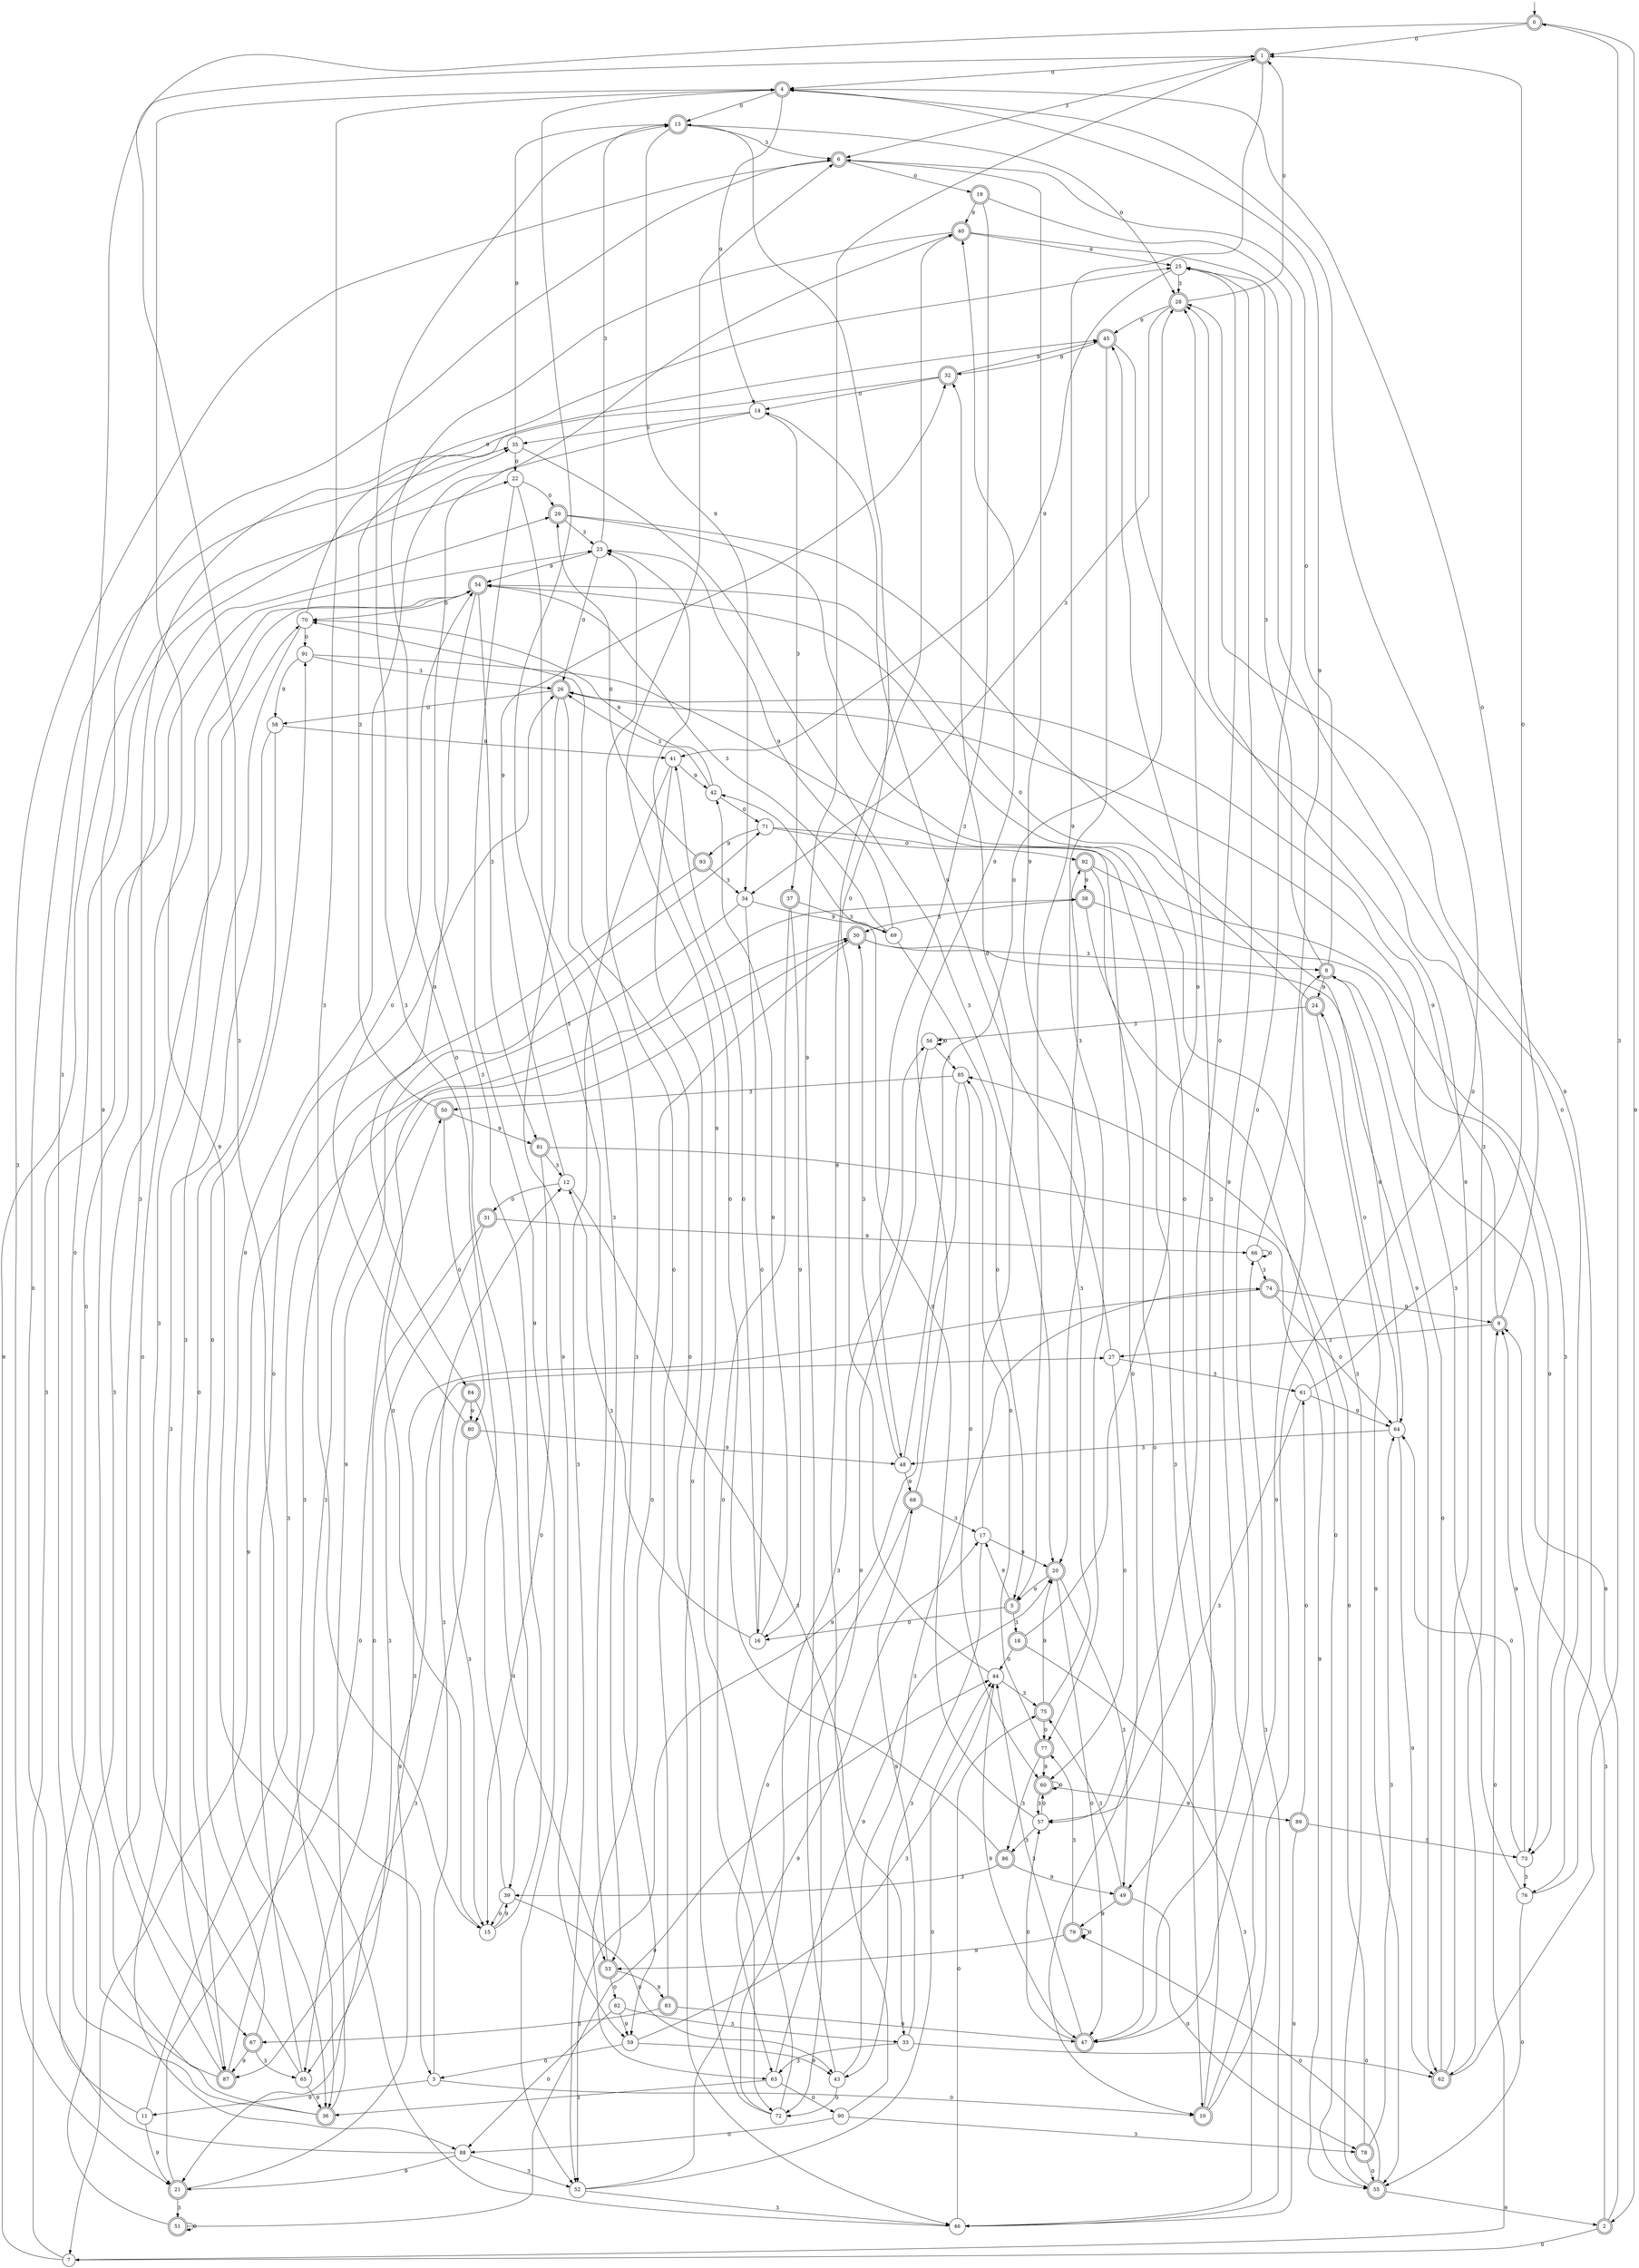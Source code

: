 digraph g {

	s0 [shape="doublecircle" label="0"];
	s1 [shape="doublecircle" label="1"];
	s2 [shape="doublecircle" label="2"];
	s3 [shape="circle" label="3"];
	s4 [shape="doublecircle" label="4"];
	s5 [shape="doublecircle" label="5"];
	s6 [shape="doublecircle" label="6"];
	s7 [shape="circle" label="7"];
	s8 [shape="doublecircle" label="8"];
	s9 [shape="doublecircle" label="9"];
	s10 [shape="doublecircle" label="10"];
	s11 [shape="circle" label="11"];
	s12 [shape="circle" label="12"];
	s13 [shape="doublecircle" label="13"];
	s14 [shape="circle" label="14"];
	s15 [shape="circle" label="15"];
	s16 [shape="circle" label="16"];
	s17 [shape="circle" label="17"];
	s18 [shape="doublecircle" label="18"];
	s19 [shape="doublecircle" label="19"];
	s20 [shape="doublecircle" label="20"];
	s21 [shape="doublecircle" label="21"];
	s22 [shape="circle" label="22"];
	s23 [shape="circle" label="23"];
	s24 [shape="doublecircle" label="24"];
	s25 [shape="circle" label="25"];
	s26 [shape="doublecircle" label="26"];
	s27 [shape="circle" label="27"];
	s28 [shape="doublecircle" label="28"];
	s29 [shape="doublecircle" label="29"];
	s30 [shape="doublecircle" label="30"];
	s31 [shape="doublecircle" label="31"];
	s32 [shape="doublecircle" label="32"];
	s33 [shape="circle" label="33"];
	s34 [shape="circle" label="34"];
	s35 [shape="circle" label="35"];
	s36 [shape="doublecircle" label="36"];
	s37 [shape="doublecircle" label="37"];
	s38 [shape="doublecircle" label="38"];
	s39 [shape="circle" label="39"];
	s40 [shape="doublecircle" label="40"];
	s41 [shape="circle" label="41"];
	s42 [shape="circle" label="42"];
	s43 [shape="circle" label="43"];
	s44 [shape="circle" label="44"];
	s45 [shape="doublecircle" label="45"];
	s46 [shape="circle" label="46"];
	s47 [shape="doublecircle" label="47"];
	s48 [shape="circle" label="48"];
	s49 [shape="doublecircle" label="49"];
	s50 [shape="doublecircle" label="50"];
	s51 [shape="doublecircle" label="51"];
	s52 [shape="circle" label="52"];
	s53 [shape="doublecircle" label="53"];
	s54 [shape="doublecircle" label="54"];
	s55 [shape="doublecircle" label="55"];
	s56 [shape="circle" label="56"];
	s57 [shape="circle" label="57"];
	s58 [shape="circle" label="58"];
	s59 [shape="circle" label="59"];
	s60 [shape="doublecircle" label="60"];
	s61 [shape="circle" label="61"];
	s62 [shape="doublecircle" label="62"];
	s63 [shape="circle" label="63"];
	s64 [shape="circle" label="64"];
	s65 [shape="circle" label="65"];
	s66 [shape="circle" label="66"];
	s67 [shape="doublecircle" label="67"];
	s68 [shape="doublecircle" label="68"];
	s69 [shape="circle" label="69"];
	s70 [shape="circle" label="70"];
	s71 [shape="circle" label="71"];
	s72 [shape="circle" label="72"];
	s73 [shape="circle" label="73"];
	s74 [shape="doublecircle" label="74"];
	s75 [shape="doublecircle" label="75"];
	s76 [shape="circle" label="76"];
	s77 [shape="doublecircle" label="77"];
	s78 [shape="doublecircle" label="78"];
	s79 [shape="doublecircle" label="79"];
	s80 [shape="doublecircle" label="80"];
	s81 [shape="doublecircle" label="81"];
	s82 [shape="circle" label="82"];
	s83 [shape="doublecircle" label="83"];
	s84 [shape="doublecircle" label="84"];
	s85 [shape="circle" label="85"];
	s86 [shape="doublecircle" label="86"];
	s87 [shape="doublecircle" label="87"];
	s88 [shape="circle" label="88"];
	s89 [shape="doublecircle" label="89"];
	s90 [shape="circle" label="90"];
	s91 [shape="circle" label="91"];
	s92 [shape="doublecircle" label="92"];
	s93 [shape="doublecircle" label="93"];
	s0 -> s1 [label="0"];
	s0 -> s2 [label="9"];
	s0 -> s3 [label="3"];
	s1 -> s4 [label="0"];
	s1 -> s5 [label="9"];
	s1 -> s6 [label="3"];
	s2 -> s7 [label="0"];
	s2 -> s8 [label="9"];
	s2 -> s9 [label="3"];
	s3 -> s10 [label="0"];
	s3 -> s11 [label="9"];
	s3 -> s12 [label="3"];
	s4 -> s13 [label="0"];
	s4 -> s14 [label="9"];
	s4 -> s15 [label="3"];
	s5 -> s16 [label="0"];
	s5 -> s17 [label="9"];
	s5 -> s18 [label="3"];
	s6 -> s19 [label="0"];
	s6 -> s20 [label="9"];
	s6 -> s21 [label="3"];
	s7 -> s9 [label="0"];
	s7 -> s22 [label="9"];
	s7 -> s23 [label="3"];
	s8 -> s6 [label="0"];
	s8 -> s24 [label="9"];
	s8 -> s25 [label="3"];
	s9 -> s4 [label="0"];
	s9 -> s26 [label="9"];
	s9 -> s27 [label="3"];
	s10 -> s4 [label="0"];
	s10 -> s25 [label="9"];
	s10 -> s28 [label="3"];
	s11 -> s29 [label="0"];
	s11 -> s21 [label="9"];
	s11 -> s30 [label="3"];
	s12 -> s31 [label="0"];
	s12 -> s32 [label="9"];
	s12 -> s33 [label="3"];
	s13 -> s28 [label="0"];
	s13 -> s34 [label="9"];
	s13 -> s6 [label="3"];
	s14 -> s35 [label="0"];
	s14 -> s36 [label="9"];
	s14 -> s37 [label="3"];
	s15 -> s38 [label="0"];
	s15 -> s39 [label="9"];
	s15 -> s40 [label="3"];
	s16 -> s41 [label="0"];
	s16 -> s42 [label="9"];
	s16 -> s12 [label="3"];
	s17 -> s32 [label="0"];
	s17 -> s20 [label="9"];
	s17 -> s43 [label="3"];
	s18 -> s44 [label="0"];
	s18 -> s45 [label="9"];
	s18 -> s46 [label="3"];
	s19 -> s47 [label="0"];
	s19 -> s40 [label="9"];
	s19 -> s48 [label="3"];
	s20 -> s47 [label="0"];
	s20 -> s5 [label="9"];
	s20 -> s49 [label="3"];
	s21 -> s50 [label="0"];
	s21 -> s27 [label="9"];
	s21 -> s51 [label="3"];
	s22 -> s29 [label="0"];
	s22 -> s52 [label="9"];
	s22 -> s53 [label="3"];
	s23 -> s26 [label="0"];
	s23 -> s54 [label="9"];
	s23 -> s13 [label="3"];
	s24 -> s54 [label="0"];
	s24 -> s55 [label="9"];
	s24 -> s56 [label="3"];
	s25 -> s57 [label="0"];
	s25 -> s41 [label="9"];
	s25 -> s28 [label="3"];
	s26 -> s58 [label="0"];
	s26 -> s59 [label="9"];
	s26 -> s59 [label="3"];
	s27 -> s60 [label="0"];
	s27 -> s14 [label="9"];
	s27 -> s61 [label="3"];
	s28 -> s1 [label="0"];
	s28 -> s45 [label="9"];
	s28 -> s34 [label="3"];
	s29 -> s49 [label="0"];
	s29 -> s62 [label="9"];
	s29 -> s23 [label="3"];
	s30 -> s63 [label="0"];
	s30 -> s64 [label="9"];
	s30 -> s8 [label="3"];
	s31 -> s65 [label="0"];
	s31 -> s66 [label="9"];
	s31 -> s65 [label="3"];
	s32 -> s14 [label="0"];
	s32 -> s45 [label="9"];
	s32 -> s67 [label="3"];
	s33 -> s62 [label="0"];
	s33 -> s68 [label="9"];
	s33 -> s63 [label="3"];
	s34 -> s16 [label="0"];
	s34 -> s69 [label="9"];
	s34 -> s36 [label="3"];
	s35 -> s22 [label="0"];
	s35 -> s13 [label="9"];
	s35 -> s20 [label="3"];
	s36 -> s70 [label="0"];
	s36 -> s71 [label="9"];
	s36 -> s1 [label="3"];
	s37 -> s72 [label="0"];
	s37 -> s16 [label="9"];
	s37 -> s69 [label="3"];
	s38 -> s55 [label="0"];
	s38 -> s73 [label="9"];
	s38 -> s30 [label="3"];
	s39 -> s15 [label="0"];
	s39 -> s43 [label="9"];
	s39 -> s13 [label="3"];
	s40 -> s39 [label="0"];
	s40 -> s25 [label="9"];
	s40 -> s62 [label="3"];
	s41 -> s46 [label="0"];
	s41 -> s42 [label="9"];
	s41 -> s52 [label="3"];
	s42 -> s71 [label="0"];
	s42 -> s70 [label="9"];
	s42 -> s26 [label="3"];
	s43 -> s72 [label="0"];
	s43 -> s1 [label="9"];
	s43 -> s74 [label="3"];
	s44 -> s13 [label="0"];
	s44 -> s47 [label="9"];
	s44 -> s75 [label="3"];
	s45 -> s76 [label="0"];
	s45 -> s32 [label="9"];
	s45 -> s77 [label="3"];
	s46 -> s75 [label="0"];
	s46 -> s4 [label="9"];
	s46 -> s66 [label="3"];
	s47 -> s57 [label="0"];
	s47 -> s8 [label="9"];
	s47 -> s44 [label="3"];
	s48 -> s28 [label="0"];
	s48 -> s68 [label="9"];
	s48 -> s30 [label="3"];
	s49 -> s78 [label="0"];
	s49 -> s79 [label="9"];
	s49 -> s75 [label="3"];
	s50 -> s80 [label="0"];
	s50 -> s81 [label="9"];
	s50 -> s45 [label="3"];
	s51 -> s51 [label="0"];
	s51 -> s44 [label="9"];
	s51 -> s54 [label="3"];
	s52 -> s44 [label="0"];
	s52 -> s17 [label="9"];
	s52 -> s46 [label="3"];
	s53 -> s82 [label="0"];
	s53 -> s83 [label="9"];
	s53 -> s4 [label="3"];
	s54 -> s70 [label="0"];
	s54 -> s84 [label="9"];
	s54 -> s81 [label="3"];
	s55 -> s79 [label="0"];
	s55 -> s2 [label="9"];
	s55 -> s54 [label="3"];
	s56 -> s56 [label="0"];
	s56 -> s72 [label="9"];
	s56 -> s85 [label="3"];
	s57 -> s60 [label="0"];
	s57 -> s42 [label="9"];
	s57 -> s86 [label="3"];
	s58 -> s87 [label="0"];
	s58 -> s41 [label="9"];
	s58 -> s88 [label="3"];
	s59 -> s3 [label="0"];
	s59 -> s43 [label="9"];
	s59 -> s44 [label="3"];
	s60 -> s60 [label="0"];
	s60 -> s89 [label="9"];
	s60 -> s57 [label="3"];
	s61 -> s1 [label="0"];
	s61 -> s64 [label="9"];
	s61 -> s57 [label="3"];
	s62 -> s8 [label="0"];
	s62 -> s28 [label="9"];
	s62 -> s0 [label="3"];
	s63 -> s90 [label="0"];
	s63 -> s20 [label="9"];
	s63 -> s36 [label="3"];
	s64 -> s24 [label="0"];
	s64 -> s62 [label="9"];
	s64 -> s48 [label="3"];
	s65 -> s26 [label="0"];
	s65 -> s36 [label="9"];
	s65 -> s54 [label="3"];
	s66 -> s66 [label="0"];
	s66 -> s4 [label="9"];
	s66 -> s74 [label="3"];
	s67 -> s91 [label="0"];
	s67 -> s87 [label="9"];
	s67 -> s65 [label="3"];
	s68 -> s63 [label="0"];
	s68 -> s40 [label="9"];
	s68 -> s17 [label="3"];
	s69 -> s5 [label="0"];
	s69 -> s23 [label="9"];
	s69 -> s54 [label="3"];
	s70 -> s91 [label="0"];
	s70 -> s25 [label="9"];
	s70 -> s87 [label="3"];
	s71 -> s92 [label="0"];
	s71 -> s93 [label="9"];
	s71 -> s10 [label="3"];
	s72 -> s70 [label="0"];
	s72 -> s6 [label="9"];
	s72 -> s56 [label="3"];
	s73 -> s64 [label="0"];
	s73 -> s9 [label="9"];
	s73 -> s76 [label="3"];
	s74 -> s64 [label="0"];
	s74 -> s9 [label="9"];
	s74 -> s87 [label="3"];
	s75 -> s77 [label="0"];
	s75 -> s20 [label="9"];
	s75 -> s92 [label="3"];
	s76 -> s55 [label="0"];
	s76 -> s28 [label="9"];
	s76 -> s26 [label="3"];
	s77 -> s85 [label="0"];
	s77 -> s60 [label="9"];
	s77 -> s86 [label="3"];
	s78 -> s55 [label="0"];
	s78 -> s85 [label="9"];
	s78 -> s64 [label="3"];
	s79 -> s79 [label="0"];
	s79 -> s53 [label="9"];
	s79 -> s77 [label="3"];
	s80 -> s54 [label="0"];
	s80 -> s48 [label="9"];
	s80 -> s21 [label="3"];
	s81 -> s15 [label="0"];
	s81 -> s55 [label="9"];
	s81 -> s12 [label="3"];
	s82 -> s88 [label="0"];
	s82 -> s59 [label="9"];
	s82 -> s33 [label="3"];
	s83 -> s23 [label="0"];
	s83 -> s47 [label="9"];
	s83 -> s67 [label="3"];
	s84 -> s53 [label="0"];
	s84 -> s80 [label="9"];
	s84 -> s15 [label="3"];
	s85 -> s60 [label="0"];
	s85 -> s52 [label="9"];
	s85 -> s50 [label="3"];
	s86 -> s23 [label="0"];
	s86 -> s49 [label="9"];
	s86 -> s39 [label="3"];
	s87 -> s35 [label="0"];
	s87 -> s6 [label="9"];
	s87 -> s30 [label="3"];
	s88 -> s35 [label="0"];
	s88 -> s21 [label="9"];
	s88 -> s52 [label="3"];
	s89 -> s61 [label="0"];
	s89 -> s46 [label="9"];
	s89 -> s73 [label="3"];
	s90 -> s88 [label="0"];
	s90 -> s40 [label="9"];
	s90 -> s78 [label="3"];
	s91 -> s10 [label="0"];
	s91 -> s58 [label="9"];
	s91 -> s26 [label="3"];
	s92 -> s47 [label="0"];
	s92 -> s38 [label="9"];
	s92 -> s73 [label="3"];
	s93 -> s29 [label="0"];
	s93 -> s7 [label="9"];
	s93 -> s34 [label="3"];

__start0 [label="" shape="none" width="0" height="0"];
__start0 -> s0;

}
